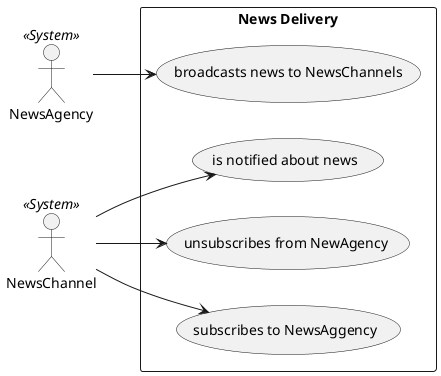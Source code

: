 @startuml

left to right direction
actor NewsAgency as Agency << System >>
actor NewsChannel as Channel << System >>

rectangle "News Delivery" {

 (broadcasts news to NewsChannels) as broadcast

 (is notified about news) as notify

 (unsubscribes from NewAgency) as unsubscribe

 (subscribes to NewsAggency) as subscribe

 }

 Channel -->subscribe
 Channel -->unsubscribe
 Channel -->notify

 Agency -->broadcast
@enduml